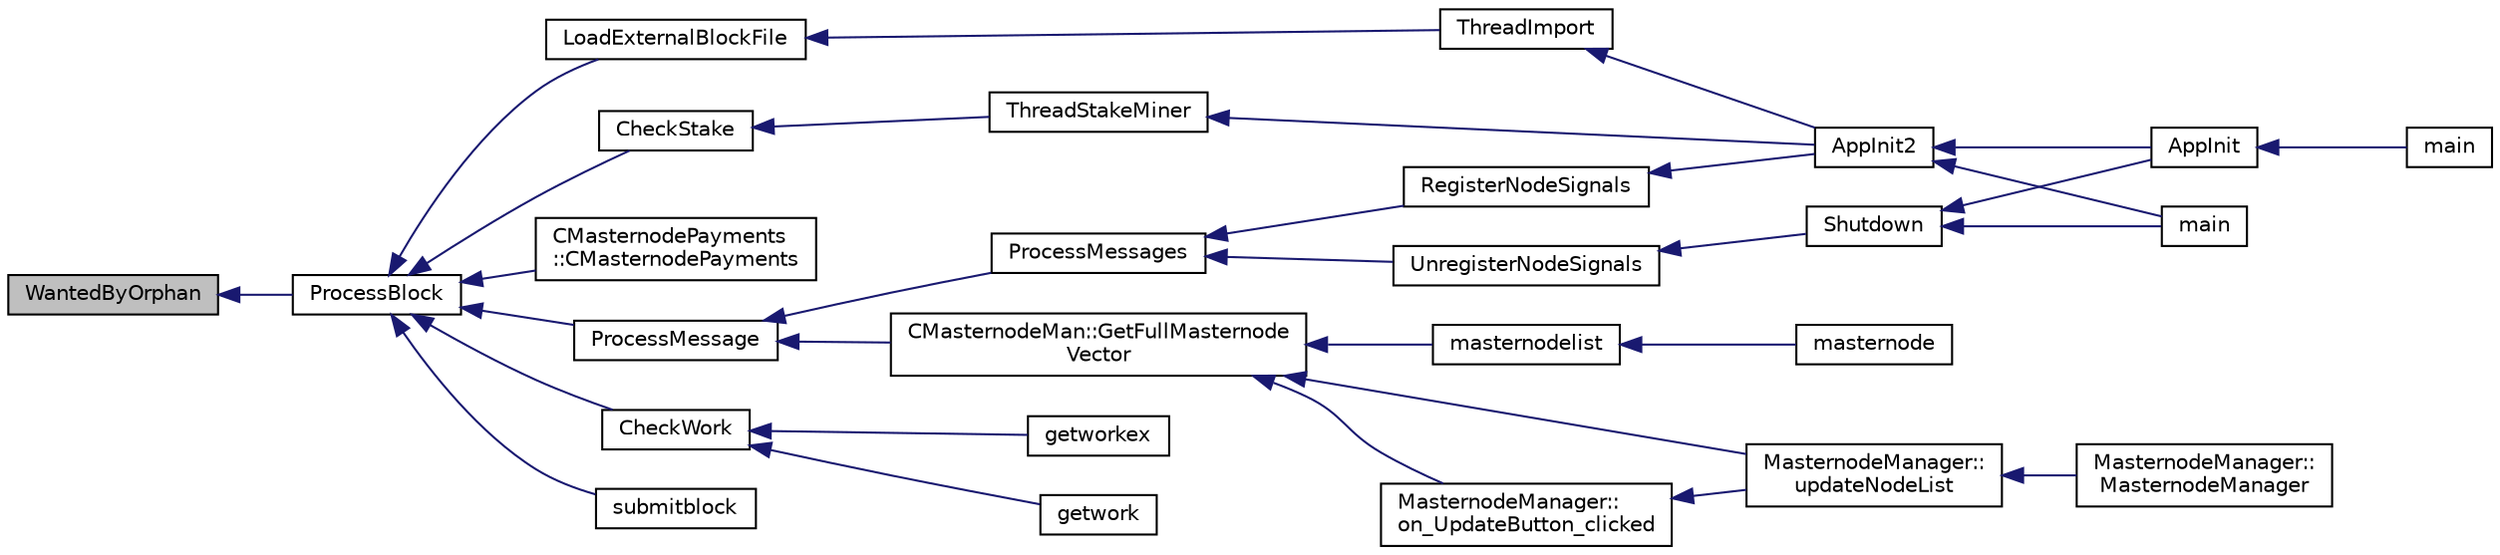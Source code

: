 digraph "WantedByOrphan"
{
  edge [fontname="Helvetica",fontsize="10",labelfontname="Helvetica",labelfontsize="10"];
  node [fontname="Helvetica",fontsize="10",shape=record];
  rankdir="LR";
  Node5898 [label="WantedByOrphan",height=0.2,width=0.4,color="black", fillcolor="grey75", style="filled", fontcolor="black"];
  Node5898 -> Node5899 [dir="back",color="midnightblue",fontsize="10",style="solid",fontname="Helvetica"];
  Node5899 [label="ProcessBlock",height=0.2,width=0.4,color="black", fillcolor="white", style="filled",URL="$d4/dbf/main_8h.html#a7c8a7be3439bb5e1e40548a332a3cf29"];
  Node5899 -> Node5900 [dir="back",color="midnightblue",fontsize="10",style="solid",fontname="Helvetica"];
  Node5900 [label="LoadExternalBlockFile",height=0.2,width=0.4,color="black", fillcolor="white", style="filled",URL="$df/d0a/main_8cpp.html#afbdbbb5a1b376748e5460cbcf644a9af"];
  Node5900 -> Node5901 [dir="back",color="midnightblue",fontsize="10",style="solid",fontname="Helvetica"];
  Node5901 [label="ThreadImport",height=0.2,width=0.4,color="black", fillcolor="white", style="filled",URL="$d4/dbf/main_8h.html#a0189c34248cd89bbbe20d4d6045bd7c9"];
  Node5901 -> Node5902 [dir="back",color="midnightblue",fontsize="10",style="solid",fontname="Helvetica"];
  Node5902 [label="AppInit2",height=0.2,width=0.4,color="black", fillcolor="white", style="filled",URL="$d8/dc0/init_8h.html#a1a4c1bfbf6ba1db77e988b89b9cadfd3",tooltip="Initialize ion. "];
  Node5902 -> Node5903 [dir="back",color="midnightblue",fontsize="10",style="solid",fontname="Helvetica"];
  Node5903 [label="AppInit",height=0.2,width=0.4,color="black", fillcolor="white", style="filled",URL="$d4/d35/iond_8cpp.html#ac59316b767e6984e1285f0531275286b"];
  Node5903 -> Node5904 [dir="back",color="midnightblue",fontsize="10",style="solid",fontname="Helvetica"];
  Node5904 [label="main",height=0.2,width=0.4,color="black", fillcolor="white", style="filled",URL="$d4/d35/iond_8cpp.html#a0ddf1224851353fc92bfbff6f499fa97"];
  Node5902 -> Node5905 [dir="back",color="midnightblue",fontsize="10",style="solid",fontname="Helvetica"];
  Node5905 [label="main",height=0.2,width=0.4,color="black", fillcolor="white", style="filled",URL="$d5/d2d/ion_8cpp.html#a0ddf1224851353fc92bfbff6f499fa97"];
  Node5899 -> Node5906 [dir="back",color="midnightblue",fontsize="10",style="solid",fontname="Helvetica"];
  Node5906 [label="ProcessMessage",height=0.2,width=0.4,color="black", fillcolor="white", style="filled",URL="$df/d0a/main_8cpp.html#a8ba92b1a4bce3c835e887a9073d17d8e"];
  Node5906 -> Node5907 [dir="back",color="midnightblue",fontsize="10",style="solid",fontname="Helvetica"];
  Node5907 [label="ProcessMessages",height=0.2,width=0.4,color="black", fillcolor="white", style="filled",URL="$d4/dbf/main_8h.html#a196f9318f02448b85b28d612698934fd"];
  Node5907 -> Node5908 [dir="back",color="midnightblue",fontsize="10",style="solid",fontname="Helvetica"];
  Node5908 [label="RegisterNodeSignals",height=0.2,width=0.4,color="black", fillcolor="white", style="filled",URL="$d4/dbf/main_8h.html#ab02615ff65f91d69f8d786ec900baa8a",tooltip="Register with a network node to receive its signals. "];
  Node5908 -> Node5902 [dir="back",color="midnightblue",fontsize="10",style="solid",fontname="Helvetica"];
  Node5907 -> Node5909 [dir="back",color="midnightblue",fontsize="10",style="solid",fontname="Helvetica"];
  Node5909 [label="UnregisterNodeSignals",height=0.2,width=0.4,color="black", fillcolor="white", style="filled",URL="$d4/dbf/main_8h.html#a3ef0cc6e9d9d6435ee2a5569244d6ebd",tooltip="Unregister a network node. "];
  Node5909 -> Node5910 [dir="back",color="midnightblue",fontsize="10",style="solid",fontname="Helvetica"];
  Node5910 [label="Shutdown",height=0.2,width=0.4,color="black", fillcolor="white", style="filled",URL="$d8/dc0/init_8h.html#ac5f038c2b480cf9ef5e19e3eba8dbaf9"];
  Node5910 -> Node5903 [dir="back",color="midnightblue",fontsize="10",style="solid",fontname="Helvetica"];
  Node5910 -> Node5905 [dir="back",color="midnightblue",fontsize="10",style="solid",fontname="Helvetica"];
  Node5906 -> Node5911 [dir="back",color="midnightblue",fontsize="10",style="solid",fontname="Helvetica"];
  Node5911 [label="CMasternodeMan::GetFullMasternode\lVector",height=0.2,width=0.4,color="black", fillcolor="white", style="filled",URL="$dc/d6b/class_c_masternode_man.html#ab39e213a7601e1bef2eba1d5d63206f5"];
  Node5911 -> Node5912 [dir="back",color="midnightblue",fontsize="10",style="solid",fontname="Helvetica"];
  Node5912 [label="MasternodeManager::\lupdateNodeList",height=0.2,width=0.4,color="black", fillcolor="white", style="filled",URL="$d9/d70/class_masternode_manager.html#a5485a8bd6ccf673027165cc1207dfae9"];
  Node5912 -> Node5913 [dir="back",color="midnightblue",fontsize="10",style="solid",fontname="Helvetica"];
  Node5913 [label="MasternodeManager::\lMasternodeManager",height=0.2,width=0.4,color="black", fillcolor="white", style="filled",URL="$d9/d70/class_masternode_manager.html#ad18cb99065e056e6b791e2356de826bf"];
  Node5911 -> Node5914 [dir="back",color="midnightblue",fontsize="10",style="solid",fontname="Helvetica"];
  Node5914 [label="MasternodeManager::\lon_UpdateButton_clicked",height=0.2,width=0.4,color="black", fillcolor="white", style="filled",URL="$d9/d70/class_masternode_manager.html#ae8d07b4d869e3eb09fe1be445eff0430"];
  Node5914 -> Node5912 [dir="back",color="midnightblue",fontsize="10",style="solid",fontname="Helvetica"];
  Node5911 -> Node5915 [dir="back",color="midnightblue",fontsize="10",style="solid",fontname="Helvetica"];
  Node5915 [label="masternodelist",height=0.2,width=0.4,color="black", fillcolor="white", style="filled",URL="$d5/d6b/rpcstashedsend_8cpp.html#a3a7ed7e37f21eb2912afc6e776f7236c"];
  Node5915 -> Node5916 [dir="back",color="midnightblue",fontsize="10",style="solid",fontname="Helvetica"];
  Node5916 [label="masternode",height=0.2,width=0.4,color="black", fillcolor="white", style="filled",URL="$d5/d6b/rpcstashedsend_8cpp.html#a30609e443aeb47c29ed0878d16b1b5e1"];
  Node5899 -> Node5917 [dir="back",color="midnightblue",fontsize="10",style="solid",fontname="Helvetica"];
  Node5917 [label="CMasternodePayments\l::CMasternodePayments",height=0.2,width=0.4,color="black", fillcolor="white", style="filled",URL="$dc/d9a/class_c_masternode_payments.html#a4b9454f265a927528c881716e7649973"];
  Node5899 -> Node5918 [dir="back",color="midnightblue",fontsize="10",style="solid",fontname="Helvetica"];
  Node5918 [label="CheckWork",height=0.2,width=0.4,color="black", fillcolor="white", style="filled",URL="$de/d13/miner_8h.html#aadd8a05aa6d8fae1c0f4daa5e971a12a",tooltip="Check mined proof-of-work block. "];
  Node5918 -> Node5919 [dir="back",color="midnightblue",fontsize="10",style="solid",fontname="Helvetica"];
  Node5919 [label="getworkex",height=0.2,width=0.4,color="black", fillcolor="white", style="filled",URL="$d4/ddd/rpcmining_8cpp.html#aa40f86dc468a3f2ef4a3bba99e20a069"];
  Node5918 -> Node5920 [dir="back",color="midnightblue",fontsize="10",style="solid",fontname="Helvetica"];
  Node5920 [label="getwork",height=0.2,width=0.4,color="black", fillcolor="white", style="filled",URL="$d4/ddd/rpcmining_8cpp.html#a356be62c93d38267a7da9e1cb644d547"];
  Node5899 -> Node5921 [dir="back",color="midnightblue",fontsize="10",style="solid",fontname="Helvetica"];
  Node5921 [label="CheckStake",height=0.2,width=0.4,color="black", fillcolor="white", style="filled",URL="$de/d13/miner_8h.html#a68be4bcfa03b86095641eac5ca996fed",tooltip="Check mined proof-of-stake block. "];
  Node5921 -> Node5922 [dir="back",color="midnightblue",fontsize="10",style="solid",fontname="Helvetica"];
  Node5922 [label="ThreadStakeMiner",height=0.2,width=0.4,color="black", fillcolor="white", style="filled",URL="$d6/de3/miner_8cpp.html#a31faece5ef0e403969b3d3debd79b352"];
  Node5922 -> Node5902 [dir="back",color="midnightblue",fontsize="10",style="solid",fontname="Helvetica"];
  Node5899 -> Node5923 [dir="back",color="midnightblue",fontsize="10",style="solid",fontname="Helvetica"];
  Node5923 [label="submitblock",height=0.2,width=0.4,color="black", fillcolor="white", style="filled",URL="$d4/ddd/rpcmining_8cpp.html#a6fc1aa077add8cb1c74207056616134d"];
}
